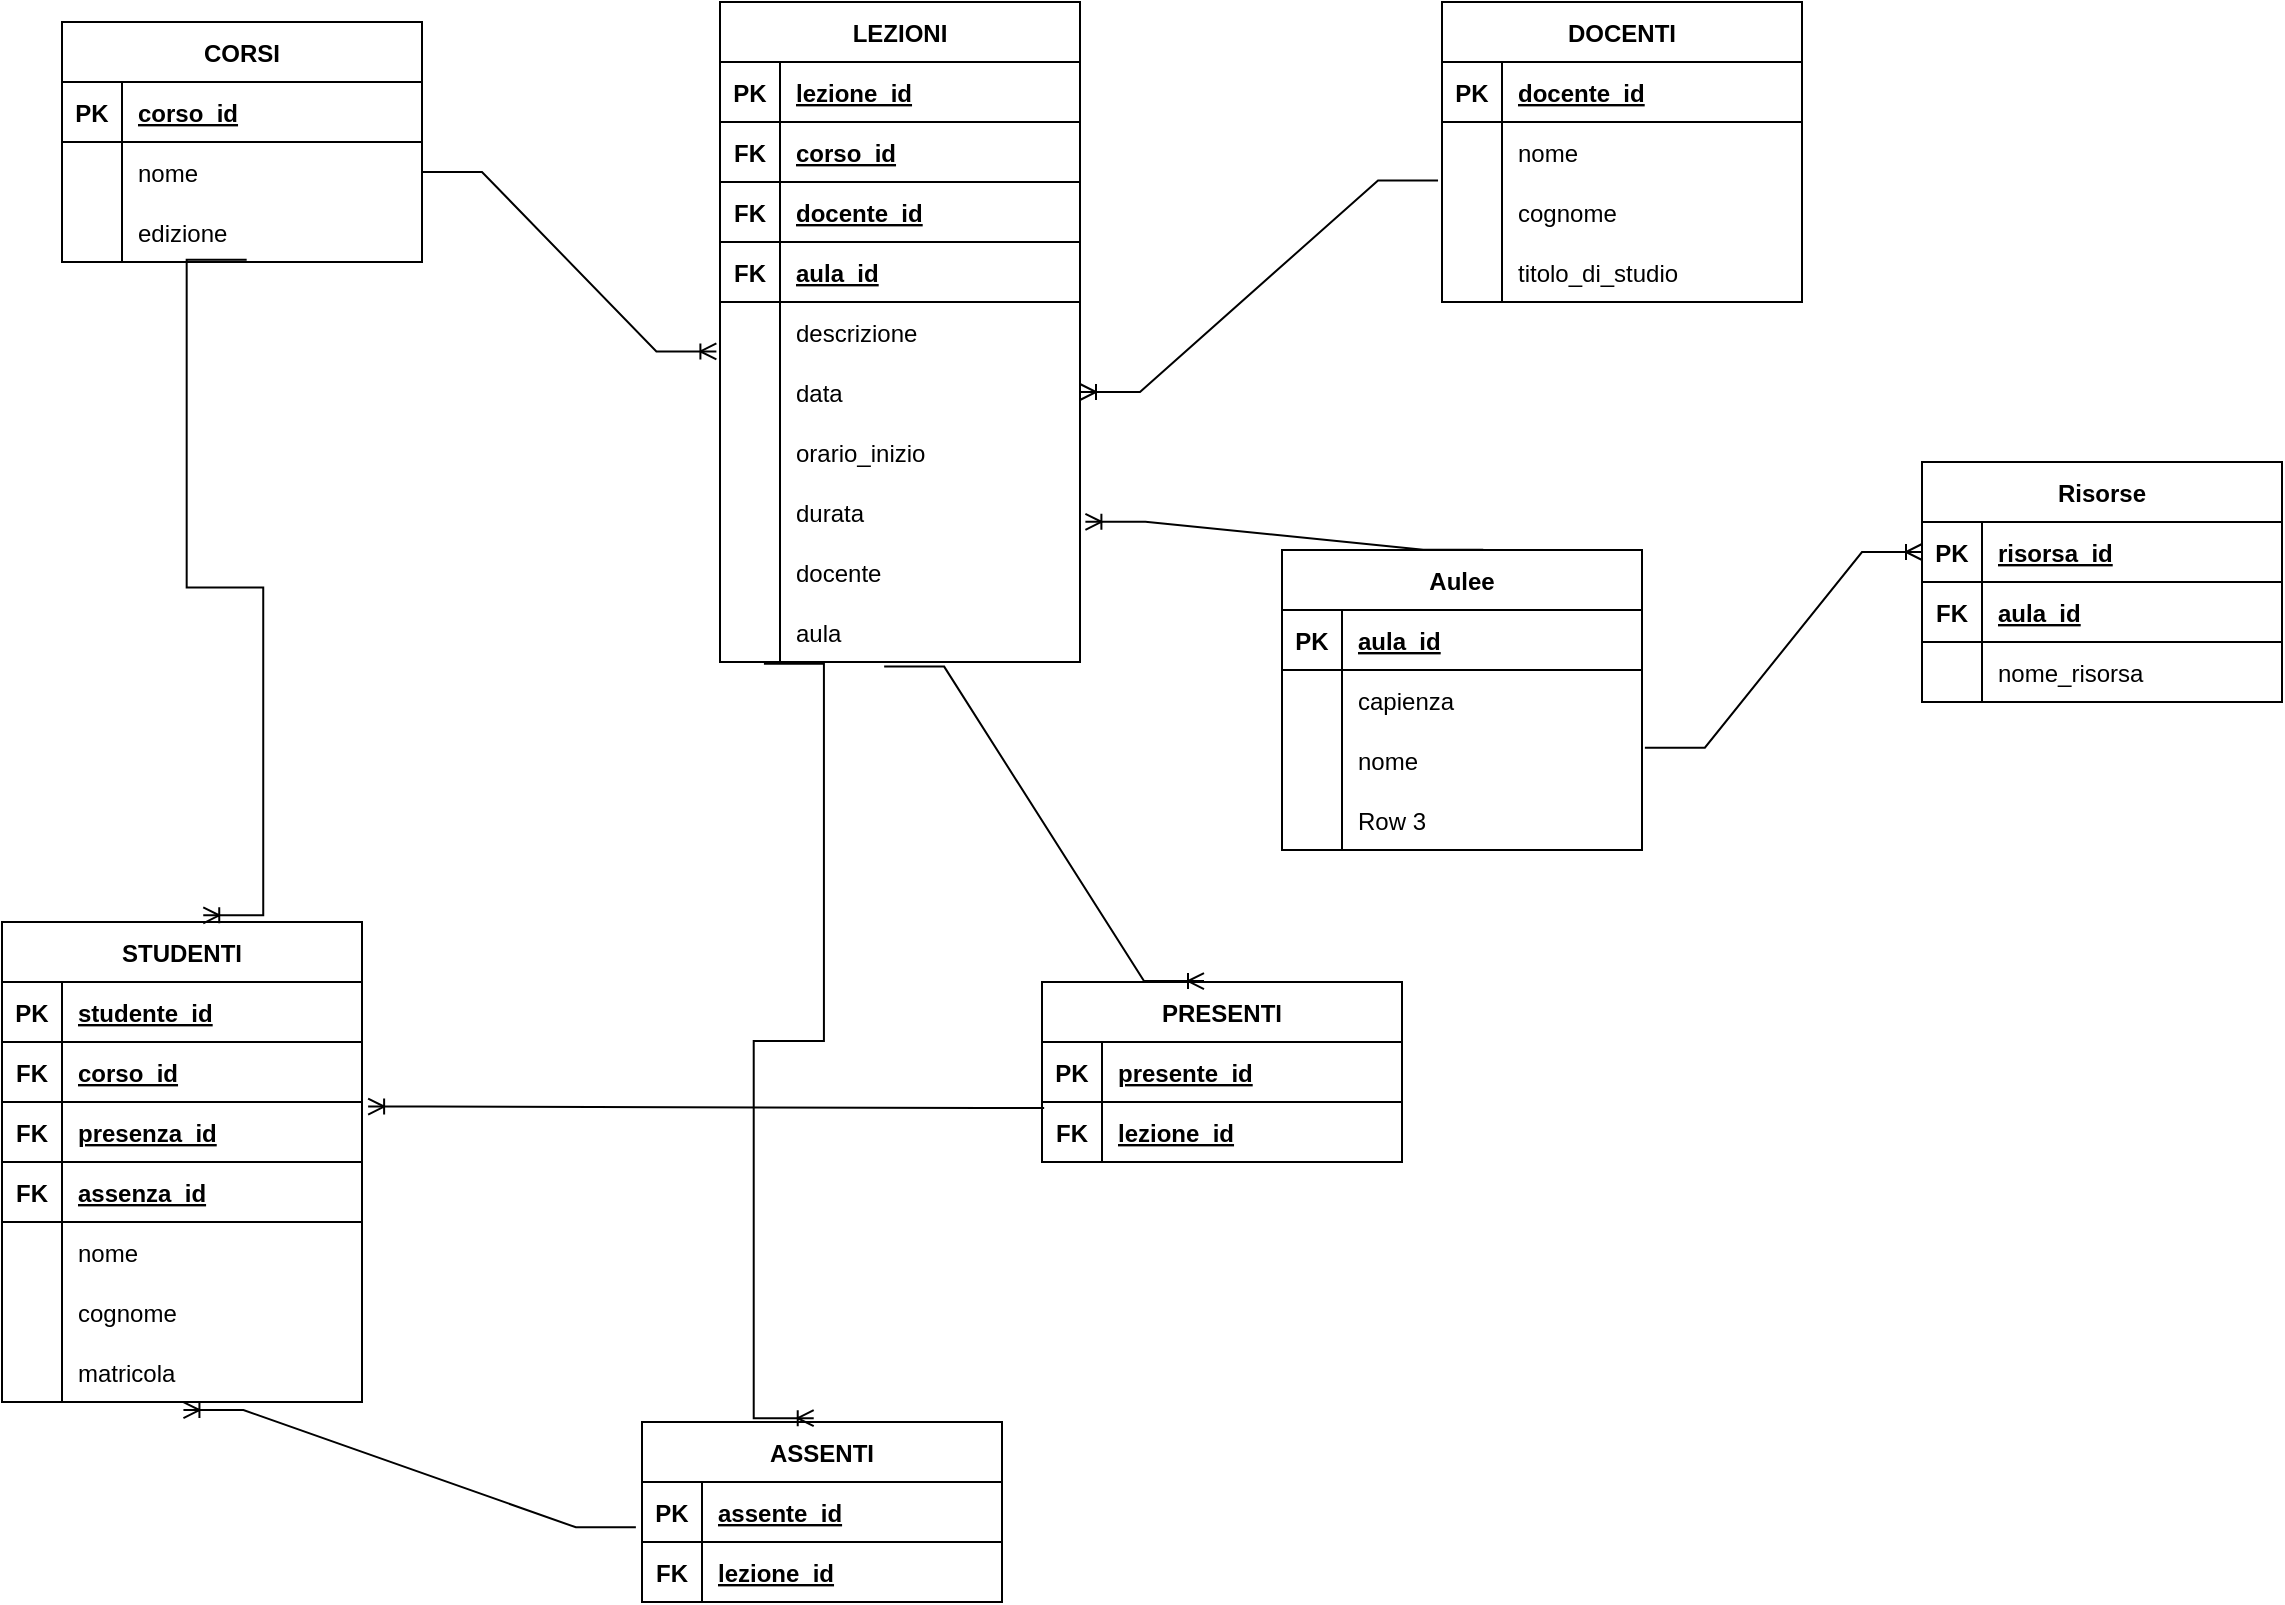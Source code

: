 <mxfile version="20.7.4" type="github">
  <diagram id="xWCImap14LmaZKpVN9xP" name="Pagina-1">
    <mxGraphModel dx="1430" dy="797" grid="1" gridSize="10" guides="1" tooltips="1" connect="1" arrows="1" fold="1" page="1" pageScale="1" pageWidth="827" pageHeight="1169" math="0" shadow="0">
      <root>
        <mxCell id="0" />
        <mxCell id="1" parent="0" />
        <mxCell id="nuRz1jKhI37v4hIPU_r4-1" value="CORSI" style="shape=table;startSize=30;container=1;collapsible=1;childLayout=tableLayout;fixedRows=1;rowLines=0;fontStyle=1;align=center;resizeLast=1;" vertex="1" parent="1">
          <mxGeometry x="30" y="320" width="180" height="120" as="geometry" />
        </mxCell>
        <mxCell id="nuRz1jKhI37v4hIPU_r4-2" value="" style="shape=tableRow;horizontal=0;startSize=0;swimlaneHead=0;swimlaneBody=0;fillColor=none;collapsible=0;dropTarget=0;points=[[0,0.5],[1,0.5]];portConstraint=eastwest;top=0;left=0;right=0;bottom=1;" vertex="1" parent="nuRz1jKhI37v4hIPU_r4-1">
          <mxGeometry y="30" width="180" height="30" as="geometry" />
        </mxCell>
        <mxCell id="nuRz1jKhI37v4hIPU_r4-3" value="PK" style="shape=partialRectangle;connectable=0;fillColor=none;top=0;left=0;bottom=0;right=0;fontStyle=1;overflow=hidden;" vertex="1" parent="nuRz1jKhI37v4hIPU_r4-2">
          <mxGeometry width="30" height="30" as="geometry">
            <mxRectangle width="30" height="30" as="alternateBounds" />
          </mxGeometry>
        </mxCell>
        <mxCell id="nuRz1jKhI37v4hIPU_r4-4" value="corso_id" style="shape=partialRectangle;connectable=0;fillColor=none;top=0;left=0;bottom=0;right=0;align=left;spacingLeft=6;fontStyle=5;overflow=hidden;" vertex="1" parent="nuRz1jKhI37v4hIPU_r4-2">
          <mxGeometry x="30" width="150" height="30" as="geometry">
            <mxRectangle width="150" height="30" as="alternateBounds" />
          </mxGeometry>
        </mxCell>
        <mxCell id="nuRz1jKhI37v4hIPU_r4-5" value="" style="shape=tableRow;horizontal=0;startSize=0;swimlaneHead=0;swimlaneBody=0;fillColor=none;collapsible=0;dropTarget=0;points=[[0,0.5],[1,0.5]];portConstraint=eastwest;top=0;left=0;right=0;bottom=0;" vertex="1" parent="nuRz1jKhI37v4hIPU_r4-1">
          <mxGeometry y="60" width="180" height="30" as="geometry" />
        </mxCell>
        <mxCell id="nuRz1jKhI37v4hIPU_r4-6" value="" style="shape=partialRectangle;connectable=0;fillColor=none;top=0;left=0;bottom=0;right=0;editable=1;overflow=hidden;" vertex="1" parent="nuRz1jKhI37v4hIPU_r4-5">
          <mxGeometry width="30" height="30" as="geometry">
            <mxRectangle width="30" height="30" as="alternateBounds" />
          </mxGeometry>
        </mxCell>
        <mxCell id="nuRz1jKhI37v4hIPU_r4-7" value="nome" style="shape=partialRectangle;connectable=0;fillColor=none;top=0;left=0;bottom=0;right=0;align=left;spacingLeft=6;overflow=hidden;" vertex="1" parent="nuRz1jKhI37v4hIPU_r4-5">
          <mxGeometry x="30" width="150" height="30" as="geometry">
            <mxRectangle width="150" height="30" as="alternateBounds" />
          </mxGeometry>
        </mxCell>
        <mxCell id="nuRz1jKhI37v4hIPU_r4-8" value="" style="shape=tableRow;horizontal=0;startSize=0;swimlaneHead=0;swimlaneBody=0;fillColor=none;collapsible=0;dropTarget=0;points=[[0,0.5],[1,0.5]];portConstraint=eastwest;top=0;left=0;right=0;bottom=0;" vertex="1" parent="nuRz1jKhI37v4hIPU_r4-1">
          <mxGeometry y="90" width="180" height="30" as="geometry" />
        </mxCell>
        <mxCell id="nuRz1jKhI37v4hIPU_r4-9" value="" style="shape=partialRectangle;connectable=0;fillColor=none;top=0;left=0;bottom=0;right=0;editable=1;overflow=hidden;" vertex="1" parent="nuRz1jKhI37v4hIPU_r4-8">
          <mxGeometry width="30" height="30" as="geometry">
            <mxRectangle width="30" height="30" as="alternateBounds" />
          </mxGeometry>
        </mxCell>
        <mxCell id="nuRz1jKhI37v4hIPU_r4-10" value="edizione" style="shape=partialRectangle;connectable=0;fillColor=none;top=0;left=0;bottom=0;right=0;align=left;spacingLeft=6;overflow=hidden;" vertex="1" parent="nuRz1jKhI37v4hIPU_r4-8">
          <mxGeometry x="30" width="150" height="30" as="geometry">
            <mxRectangle width="150" height="30" as="alternateBounds" />
          </mxGeometry>
        </mxCell>
        <mxCell id="nuRz1jKhI37v4hIPU_r4-14" value="LEZIONI" style="shape=table;startSize=30;container=1;collapsible=1;childLayout=tableLayout;fixedRows=1;rowLines=0;fontStyle=1;align=center;resizeLast=1;" vertex="1" parent="1">
          <mxGeometry x="359" y="310" width="180" height="330" as="geometry" />
        </mxCell>
        <mxCell id="nuRz1jKhI37v4hIPU_r4-15" value="" style="shape=tableRow;horizontal=0;startSize=0;swimlaneHead=0;swimlaneBody=0;fillColor=none;collapsible=0;dropTarget=0;points=[[0,0.5],[1,0.5]];portConstraint=eastwest;top=0;left=0;right=0;bottom=1;" vertex="1" parent="nuRz1jKhI37v4hIPU_r4-14">
          <mxGeometry y="30" width="180" height="30" as="geometry" />
        </mxCell>
        <mxCell id="nuRz1jKhI37v4hIPU_r4-16" value="PK" style="shape=partialRectangle;connectable=0;fillColor=none;top=0;left=0;bottom=0;right=0;fontStyle=1;overflow=hidden;" vertex="1" parent="nuRz1jKhI37v4hIPU_r4-15">
          <mxGeometry width="30" height="30" as="geometry">
            <mxRectangle width="30" height="30" as="alternateBounds" />
          </mxGeometry>
        </mxCell>
        <mxCell id="nuRz1jKhI37v4hIPU_r4-17" value="lezione_id" style="shape=partialRectangle;connectable=0;fillColor=none;top=0;left=0;bottom=0;right=0;align=left;spacingLeft=6;fontStyle=5;overflow=hidden;" vertex="1" parent="nuRz1jKhI37v4hIPU_r4-15">
          <mxGeometry x="30" width="150" height="30" as="geometry">
            <mxRectangle width="150" height="30" as="alternateBounds" />
          </mxGeometry>
        </mxCell>
        <mxCell id="nuRz1jKhI37v4hIPU_r4-50" value="" style="shape=tableRow;horizontal=0;startSize=0;swimlaneHead=0;swimlaneBody=0;fillColor=none;collapsible=0;dropTarget=0;points=[[0,0.5],[1,0.5]];portConstraint=eastwest;top=0;left=0;right=0;bottom=1;" vertex="1" parent="nuRz1jKhI37v4hIPU_r4-14">
          <mxGeometry y="60" width="180" height="30" as="geometry" />
        </mxCell>
        <mxCell id="nuRz1jKhI37v4hIPU_r4-51" value="FK" style="shape=partialRectangle;connectable=0;fillColor=none;top=0;left=0;bottom=0;right=0;fontStyle=1;overflow=hidden;" vertex="1" parent="nuRz1jKhI37v4hIPU_r4-50">
          <mxGeometry width="30" height="30" as="geometry">
            <mxRectangle width="30" height="30" as="alternateBounds" />
          </mxGeometry>
        </mxCell>
        <mxCell id="nuRz1jKhI37v4hIPU_r4-52" value="corso_id" style="shape=partialRectangle;connectable=0;fillColor=none;top=0;left=0;bottom=0;right=0;align=left;spacingLeft=6;fontStyle=5;overflow=hidden;" vertex="1" parent="nuRz1jKhI37v4hIPU_r4-50">
          <mxGeometry x="30" width="150" height="30" as="geometry">
            <mxRectangle width="150" height="30" as="alternateBounds" />
          </mxGeometry>
        </mxCell>
        <mxCell id="nuRz1jKhI37v4hIPU_r4-71" value="" style="shape=tableRow;horizontal=0;startSize=0;swimlaneHead=0;swimlaneBody=0;fillColor=none;collapsible=0;dropTarget=0;points=[[0,0.5],[1,0.5]];portConstraint=eastwest;top=0;left=0;right=0;bottom=1;" vertex="1" parent="nuRz1jKhI37v4hIPU_r4-14">
          <mxGeometry y="90" width="180" height="30" as="geometry" />
        </mxCell>
        <mxCell id="nuRz1jKhI37v4hIPU_r4-72" value="FK" style="shape=partialRectangle;connectable=0;fillColor=none;top=0;left=0;bottom=0;right=0;fontStyle=1;overflow=hidden;" vertex="1" parent="nuRz1jKhI37v4hIPU_r4-71">
          <mxGeometry width="30" height="30" as="geometry">
            <mxRectangle width="30" height="30" as="alternateBounds" />
          </mxGeometry>
        </mxCell>
        <mxCell id="nuRz1jKhI37v4hIPU_r4-73" value="docente_id" style="shape=partialRectangle;connectable=0;fillColor=none;top=0;left=0;bottom=0;right=0;align=left;spacingLeft=6;fontStyle=5;overflow=hidden;" vertex="1" parent="nuRz1jKhI37v4hIPU_r4-71">
          <mxGeometry x="30" width="150" height="30" as="geometry">
            <mxRectangle width="150" height="30" as="alternateBounds" />
          </mxGeometry>
        </mxCell>
        <mxCell id="nuRz1jKhI37v4hIPU_r4-104" value="" style="shape=tableRow;horizontal=0;startSize=0;swimlaneHead=0;swimlaneBody=0;fillColor=none;collapsible=0;dropTarget=0;points=[[0,0.5],[1,0.5]];portConstraint=eastwest;top=0;left=0;right=0;bottom=1;" vertex="1" parent="nuRz1jKhI37v4hIPU_r4-14">
          <mxGeometry y="120" width="180" height="30" as="geometry" />
        </mxCell>
        <mxCell id="nuRz1jKhI37v4hIPU_r4-105" value="FK" style="shape=partialRectangle;connectable=0;fillColor=none;top=0;left=0;bottom=0;right=0;fontStyle=1;overflow=hidden;" vertex="1" parent="nuRz1jKhI37v4hIPU_r4-104">
          <mxGeometry width="30" height="30" as="geometry">
            <mxRectangle width="30" height="30" as="alternateBounds" />
          </mxGeometry>
        </mxCell>
        <mxCell id="nuRz1jKhI37v4hIPU_r4-106" value="aula_id" style="shape=partialRectangle;connectable=0;fillColor=none;top=0;left=0;bottom=0;right=0;align=left;spacingLeft=6;fontStyle=5;overflow=hidden;" vertex="1" parent="nuRz1jKhI37v4hIPU_r4-104">
          <mxGeometry x="30" width="150" height="30" as="geometry">
            <mxRectangle width="150" height="30" as="alternateBounds" />
          </mxGeometry>
        </mxCell>
        <mxCell id="nuRz1jKhI37v4hIPU_r4-18" value="" style="shape=tableRow;horizontal=0;startSize=0;swimlaneHead=0;swimlaneBody=0;fillColor=none;collapsible=0;dropTarget=0;points=[[0,0.5],[1,0.5]];portConstraint=eastwest;top=0;left=0;right=0;bottom=0;" vertex="1" parent="nuRz1jKhI37v4hIPU_r4-14">
          <mxGeometry y="150" width="180" height="30" as="geometry" />
        </mxCell>
        <mxCell id="nuRz1jKhI37v4hIPU_r4-19" value="" style="shape=partialRectangle;connectable=0;fillColor=none;top=0;left=0;bottom=0;right=0;editable=1;overflow=hidden;" vertex="1" parent="nuRz1jKhI37v4hIPU_r4-18">
          <mxGeometry width="30" height="30" as="geometry">
            <mxRectangle width="30" height="30" as="alternateBounds" />
          </mxGeometry>
        </mxCell>
        <mxCell id="nuRz1jKhI37v4hIPU_r4-20" value="descrizione" style="shape=partialRectangle;connectable=0;fillColor=none;top=0;left=0;bottom=0;right=0;align=left;spacingLeft=6;overflow=hidden;" vertex="1" parent="nuRz1jKhI37v4hIPU_r4-18">
          <mxGeometry x="30" width="150" height="30" as="geometry">
            <mxRectangle width="150" height="30" as="alternateBounds" />
          </mxGeometry>
        </mxCell>
        <mxCell id="nuRz1jKhI37v4hIPU_r4-21" value="" style="shape=tableRow;horizontal=0;startSize=0;swimlaneHead=0;swimlaneBody=0;fillColor=none;collapsible=0;dropTarget=0;points=[[0,0.5],[1,0.5]];portConstraint=eastwest;top=0;left=0;right=0;bottom=0;" vertex="1" parent="nuRz1jKhI37v4hIPU_r4-14">
          <mxGeometry y="180" width="180" height="30" as="geometry" />
        </mxCell>
        <mxCell id="nuRz1jKhI37v4hIPU_r4-22" value="" style="shape=partialRectangle;connectable=0;fillColor=none;top=0;left=0;bottom=0;right=0;editable=1;overflow=hidden;" vertex="1" parent="nuRz1jKhI37v4hIPU_r4-21">
          <mxGeometry width="30" height="30" as="geometry">
            <mxRectangle width="30" height="30" as="alternateBounds" />
          </mxGeometry>
        </mxCell>
        <mxCell id="nuRz1jKhI37v4hIPU_r4-23" value="data" style="shape=partialRectangle;connectable=0;fillColor=none;top=0;left=0;bottom=0;right=0;align=left;spacingLeft=6;overflow=hidden;" vertex="1" parent="nuRz1jKhI37v4hIPU_r4-21">
          <mxGeometry x="30" width="150" height="30" as="geometry">
            <mxRectangle width="150" height="30" as="alternateBounds" />
          </mxGeometry>
        </mxCell>
        <mxCell id="nuRz1jKhI37v4hIPU_r4-24" value="" style="shape=tableRow;horizontal=0;startSize=0;swimlaneHead=0;swimlaneBody=0;fillColor=none;collapsible=0;dropTarget=0;points=[[0,0.5],[1,0.5]];portConstraint=eastwest;top=0;left=0;right=0;bottom=0;" vertex="1" parent="nuRz1jKhI37v4hIPU_r4-14">
          <mxGeometry y="210" width="180" height="30" as="geometry" />
        </mxCell>
        <mxCell id="nuRz1jKhI37v4hIPU_r4-25" value="" style="shape=partialRectangle;connectable=0;fillColor=none;top=0;left=0;bottom=0;right=0;editable=1;overflow=hidden;" vertex="1" parent="nuRz1jKhI37v4hIPU_r4-24">
          <mxGeometry width="30" height="30" as="geometry">
            <mxRectangle width="30" height="30" as="alternateBounds" />
          </mxGeometry>
        </mxCell>
        <mxCell id="nuRz1jKhI37v4hIPU_r4-26" value="orario_inizio" style="shape=partialRectangle;connectable=0;fillColor=none;top=0;left=0;bottom=0;right=0;align=left;spacingLeft=6;overflow=hidden;" vertex="1" parent="nuRz1jKhI37v4hIPU_r4-24">
          <mxGeometry x="30" width="150" height="30" as="geometry">
            <mxRectangle width="150" height="30" as="alternateBounds" />
          </mxGeometry>
        </mxCell>
        <mxCell id="nuRz1jKhI37v4hIPU_r4-27" value="" style="shape=tableRow;horizontal=0;startSize=0;swimlaneHead=0;swimlaneBody=0;fillColor=none;collapsible=0;dropTarget=0;points=[[0,0.5],[1,0.5]];portConstraint=eastwest;top=0;left=0;right=0;bottom=0;" vertex="1" parent="nuRz1jKhI37v4hIPU_r4-14">
          <mxGeometry y="240" width="180" height="30" as="geometry" />
        </mxCell>
        <mxCell id="nuRz1jKhI37v4hIPU_r4-28" value="" style="shape=partialRectangle;connectable=0;fillColor=none;top=0;left=0;bottom=0;right=0;editable=1;overflow=hidden;" vertex="1" parent="nuRz1jKhI37v4hIPU_r4-27">
          <mxGeometry width="30" height="30" as="geometry">
            <mxRectangle width="30" height="30" as="alternateBounds" />
          </mxGeometry>
        </mxCell>
        <mxCell id="nuRz1jKhI37v4hIPU_r4-29" value="durata" style="shape=partialRectangle;connectable=0;fillColor=none;top=0;left=0;bottom=0;right=0;align=left;spacingLeft=6;overflow=hidden;" vertex="1" parent="nuRz1jKhI37v4hIPU_r4-27">
          <mxGeometry x="30" width="150" height="30" as="geometry">
            <mxRectangle width="150" height="30" as="alternateBounds" />
          </mxGeometry>
        </mxCell>
        <mxCell id="nuRz1jKhI37v4hIPU_r4-30" value="" style="shape=tableRow;horizontal=0;startSize=0;swimlaneHead=0;swimlaneBody=0;fillColor=none;collapsible=0;dropTarget=0;points=[[0,0.5],[1,0.5]];portConstraint=eastwest;top=0;left=0;right=0;bottom=0;" vertex="1" parent="nuRz1jKhI37v4hIPU_r4-14">
          <mxGeometry y="270" width="180" height="30" as="geometry" />
        </mxCell>
        <mxCell id="nuRz1jKhI37v4hIPU_r4-31" value="" style="shape=partialRectangle;connectable=0;fillColor=none;top=0;left=0;bottom=0;right=0;editable=1;overflow=hidden;" vertex="1" parent="nuRz1jKhI37v4hIPU_r4-30">
          <mxGeometry width="30" height="30" as="geometry">
            <mxRectangle width="30" height="30" as="alternateBounds" />
          </mxGeometry>
        </mxCell>
        <mxCell id="nuRz1jKhI37v4hIPU_r4-32" value="docente " style="shape=partialRectangle;connectable=0;fillColor=none;top=0;left=0;bottom=0;right=0;align=left;spacingLeft=6;overflow=hidden;" vertex="1" parent="nuRz1jKhI37v4hIPU_r4-30">
          <mxGeometry x="30" width="150" height="30" as="geometry">
            <mxRectangle width="150" height="30" as="alternateBounds" />
          </mxGeometry>
        </mxCell>
        <mxCell id="nuRz1jKhI37v4hIPU_r4-33" value="" style="shape=tableRow;horizontal=0;startSize=0;swimlaneHead=0;swimlaneBody=0;fillColor=none;collapsible=0;dropTarget=0;points=[[0,0.5],[1,0.5]];portConstraint=eastwest;top=0;left=0;right=0;bottom=0;" vertex="1" parent="nuRz1jKhI37v4hIPU_r4-14">
          <mxGeometry y="300" width="180" height="30" as="geometry" />
        </mxCell>
        <mxCell id="nuRz1jKhI37v4hIPU_r4-34" value="" style="shape=partialRectangle;connectable=0;fillColor=none;top=0;left=0;bottom=0;right=0;editable=1;overflow=hidden;" vertex="1" parent="nuRz1jKhI37v4hIPU_r4-33">
          <mxGeometry width="30" height="30" as="geometry">
            <mxRectangle width="30" height="30" as="alternateBounds" />
          </mxGeometry>
        </mxCell>
        <mxCell id="nuRz1jKhI37v4hIPU_r4-35" value="aula" style="shape=partialRectangle;connectable=0;fillColor=none;top=0;left=0;bottom=0;right=0;align=left;spacingLeft=6;overflow=hidden;" vertex="1" parent="nuRz1jKhI37v4hIPU_r4-33">
          <mxGeometry x="30" width="150" height="30" as="geometry">
            <mxRectangle width="150" height="30" as="alternateBounds" />
          </mxGeometry>
        </mxCell>
        <mxCell id="nuRz1jKhI37v4hIPU_r4-36" value="" style="edgeStyle=entityRelationEdgeStyle;fontSize=12;html=1;endArrow=ERoneToMany;rounded=0;exitX=1;exitY=0.5;exitDx=0;exitDy=0;entryX=-0.01;entryY=0.824;entryDx=0;entryDy=0;entryPerimeter=0;" edge="1" parent="1" source="nuRz1jKhI37v4hIPU_r4-5" target="nuRz1jKhI37v4hIPU_r4-18">
          <mxGeometry width="100" height="100" relative="1" as="geometry">
            <mxPoint x="230" y="550" as="sourcePoint" />
            <mxPoint x="330" y="450" as="targetPoint" />
          </mxGeometry>
        </mxCell>
        <mxCell id="nuRz1jKhI37v4hIPU_r4-37" value="DOCENTI" style="shape=table;startSize=30;container=1;collapsible=1;childLayout=tableLayout;fixedRows=1;rowLines=0;fontStyle=1;align=center;resizeLast=1;" vertex="1" parent="1">
          <mxGeometry x="720" y="310" width="180" height="150" as="geometry" />
        </mxCell>
        <mxCell id="nuRz1jKhI37v4hIPU_r4-38" value="" style="shape=tableRow;horizontal=0;startSize=0;swimlaneHead=0;swimlaneBody=0;fillColor=none;collapsible=0;dropTarget=0;points=[[0,0.5],[1,0.5]];portConstraint=eastwest;top=0;left=0;right=0;bottom=1;" vertex="1" parent="nuRz1jKhI37v4hIPU_r4-37">
          <mxGeometry y="30" width="180" height="30" as="geometry" />
        </mxCell>
        <mxCell id="nuRz1jKhI37v4hIPU_r4-39" value="PK" style="shape=partialRectangle;connectable=0;fillColor=none;top=0;left=0;bottom=0;right=0;fontStyle=1;overflow=hidden;" vertex="1" parent="nuRz1jKhI37v4hIPU_r4-38">
          <mxGeometry width="30" height="30" as="geometry">
            <mxRectangle width="30" height="30" as="alternateBounds" />
          </mxGeometry>
        </mxCell>
        <mxCell id="nuRz1jKhI37v4hIPU_r4-40" value="docente_id" style="shape=partialRectangle;connectable=0;fillColor=none;top=0;left=0;bottom=0;right=0;align=left;spacingLeft=6;fontStyle=5;overflow=hidden;" vertex="1" parent="nuRz1jKhI37v4hIPU_r4-38">
          <mxGeometry x="30" width="150" height="30" as="geometry">
            <mxRectangle width="150" height="30" as="alternateBounds" />
          </mxGeometry>
        </mxCell>
        <mxCell id="nuRz1jKhI37v4hIPU_r4-41" value="" style="shape=tableRow;horizontal=0;startSize=0;swimlaneHead=0;swimlaneBody=0;fillColor=none;collapsible=0;dropTarget=0;points=[[0,0.5],[1,0.5]];portConstraint=eastwest;top=0;left=0;right=0;bottom=0;" vertex="1" parent="nuRz1jKhI37v4hIPU_r4-37">
          <mxGeometry y="60" width="180" height="30" as="geometry" />
        </mxCell>
        <mxCell id="nuRz1jKhI37v4hIPU_r4-42" value="" style="shape=partialRectangle;connectable=0;fillColor=none;top=0;left=0;bottom=0;right=0;editable=1;overflow=hidden;" vertex="1" parent="nuRz1jKhI37v4hIPU_r4-41">
          <mxGeometry width="30" height="30" as="geometry">
            <mxRectangle width="30" height="30" as="alternateBounds" />
          </mxGeometry>
        </mxCell>
        <mxCell id="nuRz1jKhI37v4hIPU_r4-43" value="nome" style="shape=partialRectangle;connectable=0;fillColor=none;top=0;left=0;bottom=0;right=0;align=left;spacingLeft=6;overflow=hidden;" vertex="1" parent="nuRz1jKhI37v4hIPU_r4-41">
          <mxGeometry x="30" width="150" height="30" as="geometry">
            <mxRectangle width="150" height="30" as="alternateBounds" />
          </mxGeometry>
        </mxCell>
        <mxCell id="nuRz1jKhI37v4hIPU_r4-44" value="" style="shape=tableRow;horizontal=0;startSize=0;swimlaneHead=0;swimlaneBody=0;fillColor=none;collapsible=0;dropTarget=0;points=[[0,0.5],[1,0.5]];portConstraint=eastwest;top=0;left=0;right=0;bottom=0;" vertex="1" parent="nuRz1jKhI37v4hIPU_r4-37">
          <mxGeometry y="90" width="180" height="30" as="geometry" />
        </mxCell>
        <mxCell id="nuRz1jKhI37v4hIPU_r4-45" value="" style="shape=partialRectangle;connectable=0;fillColor=none;top=0;left=0;bottom=0;right=0;editable=1;overflow=hidden;" vertex="1" parent="nuRz1jKhI37v4hIPU_r4-44">
          <mxGeometry width="30" height="30" as="geometry">
            <mxRectangle width="30" height="30" as="alternateBounds" />
          </mxGeometry>
        </mxCell>
        <mxCell id="nuRz1jKhI37v4hIPU_r4-46" value="cognome" style="shape=partialRectangle;connectable=0;fillColor=none;top=0;left=0;bottom=0;right=0;align=left;spacingLeft=6;overflow=hidden;" vertex="1" parent="nuRz1jKhI37v4hIPU_r4-44">
          <mxGeometry x="30" width="150" height="30" as="geometry">
            <mxRectangle width="150" height="30" as="alternateBounds" />
          </mxGeometry>
        </mxCell>
        <mxCell id="nuRz1jKhI37v4hIPU_r4-47" value="" style="shape=tableRow;horizontal=0;startSize=0;swimlaneHead=0;swimlaneBody=0;fillColor=none;collapsible=0;dropTarget=0;points=[[0,0.5],[1,0.5]];portConstraint=eastwest;top=0;left=0;right=0;bottom=0;" vertex="1" parent="nuRz1jKhI37v4hIPU_r4-37">
          <mxGeometry y="120" width="180" height="30" as="geometry" />
        </mxCell>
        <mxCell id="nuRz1jKhI37v4hIPU_r4-48" value="" style="shape=partialRectangle;connectable=0;fillColor=none;top=0;left=0;bottom=0;right=0;editable=1;overflow=hidden;" vertex="1" parent="nuRz1jKhI37v4hIPU_r4-47">
          <mxGeometry width="30" height="30" as="geometry">
            <mxRectangle width="30" height="30" as="alternateBounds" />
          </mxGeometry>
        </mxCell>
        <mxCell id="nuRz1jKhI37v4hIPU_r4-49" value="titolo_di_studio" style="shape=partialRectangle;connectable=0;fillColor=none;top=0;left=0;bottom=0;right=0;align=left;spacingLeft=6;overflow=hidden;" vertex="1" parent="nuRz1jKhI37v4hIPU_r4-47">
          <mxGeometry x="30" width="150" height="30" as="geometry">
            <mxRectangle width="150" height="30" as="alternateBounds" />
          </mxGeometry>
        </mxCell>
        <mxCell id="nuRz1jKhI37v4hIPU_r4-57" value="" style="edgeStyle=entityRelationEdgeStyle;fontSize=12;html=1;endArrow=ERoneToMany;rounded=0;exitX=-0.011;exitY=0.974;exitDx=0;exitDy=0;exitPerimeter=0;" edge="1" parent="1" source="nuRz1jKhI37v4hIPU_r4-41" target="nuRz1jKhI37v4hIPU_r4-21">
          <mxGeometry width="100" height="100" relative="1" as="geometry">
            <mxPoint x="690" y="580" as="sourcePoint" />
            <mxPoint x="670" y="390" as="targetPoint" />
          </mxGeometry>
        </mxCell>
        <mxCell id="nuRz1jKhI37v4hIPU_r4-58" value="Aulee" style="shape=table;startSize=30;container=1;collapsible=1;childLayout=tableLayout;fixedRows=1;rowLines=0;fontStyle=1;align=center;resizeLast=1;" vertex="1" parent="1">
          <mxGeometry x="640" y="584" width="180" height="150" as="geometry" />
        </mxCell>
        <mxCell id="nuRz1jKhI37v4hIPU_r4-59" value="" style="shape=tableRow;horizontal=0;startSize=0;swimlaneHead=0;swimlaneBody=0;fillColor=none;collapsible=0;dropTarget=0;points=[[0,0.5],[1,0.5]];portConstraint=eastwest;top=0;left=0;right=0;bottom=1;" vertex="1" parent="nuRz1jKhI37v4hIPU_r4-58">
          <mxGeometry y="30" width="180" height="30" as="geometry" />
        </mxCell>
        <mxCell id="nuRz1jKhI37v4hIPU_r4-60" value="PK" style="shape=partialRectangle;connectable=0;fillColor=none;top=0;left=0;bottom=0;right=0;fontStyle=1;overflow=hidden;" vertex="1" parent="nuRz1jKhI37v4hIPU_r4-59">
          <mxGeometry width="30" height="30" as="geometry">
            <mxRectangle width="30" height="30" as="alternateBounds" />
          </mxGeometry>
        </mxCell>
        <mxCell id="nuRz1jKhI37v4hIPU_r4-61" value="aula_id" style="shape=partialRectangle;connectable=0;fillColor=none;top=0;left=0;bottom=0;right=0;align=left;spacingLeft=6;fontStyle=5;overflow=hidden;" vertex="1" parent="nuRz1jKhI37v4hIPU_r4-59">
          <mxGeometry x="30" width="150" height="30" as="geometry">
            <mxRectangle width="150" height="30" as="alternateBounds" />
          </mxGeometry>
        </mxCell>
        <mxCell id="nuRz1jKhI37v4hIPU_r4-62" value="" style="shape=tableRow;horizontal=0;startSize=0;swimlaneHead=0;swimlaneBody=0;fillColor=none;collapsible=0;dropTarget=0;points=[[0,0.5],[1,0.5]];portConstraint=eastwest;top=0;left=0;right=0;bottom=0;" vertex="1" parent="nuRz1jKhI37v4hIPU_r4-58">
          <mxGeometry y="60" width="180" height="30" as="geometry" />
        </mxCell>
        <mxCell id="nuRz1jKhI37v4hIPU_r4-63" value="" style="shape=partialRectangle;connectable=0;fillColor=none;top=0;left=0;bottom=0;right=0;editable=1;overflow=hidden;" vertex="1" parent="nuRz1jKhI37v4hIPU_r4-62">
          <mxGeometry width="30" height="30" as="geometry">
            <mxRectangle width="30" height="30" as="alternateBounds" />
          </mxGeometry>
        </mxCell>
        <mxCell id="nuRz1jKhI37v4hIPU_r4-64" value="capienza" style="shape=partialRectangle;connectable=0;fillColor=none;top=0;left=0;bottom=0;right=0;align=left;spacingLeft=6;overflow=hidden;" vertex="1" parent="nuRz1jKhI37v4hIPU_r4-62">
          <mxGeometry x="30" width="150" height="30" as="geometry">
            <mxRectangle width="150" height="30" as="alternateBounds" />
          </mxGeometry>
        </mxCell>
        <mxCell id="nuRz1jKhI37v4hIPU_r4-65" value="" style="shape=tableRow;horizontal=0;startSize=0;swimlaneHead=0;swimlaneBody=0;fillColor=none;collapsible=0;dropTarget=0;points=[[0,0.5],[1,0.5]];portConstraint=eastwest;top=0;left=0;right=0;bottom=0;" vertex="1" parent="nuRz1jKhI37v4hIPU_r4-58">
          <mxGeometry y="90" width="180" height="30" as="geometry" />
        </mxCell>
        <mxCell id="nuRz1jKhI37v4hIPU_r4-66" value="" style="shape=partialRectangle;connectable=0;fillColor=none;top=0;left=0;bottom=0;right=0;editable=1;overflow=hidden;" vertex="1" parent="nuRz1jKhI37v4hIPU_r4-65">
          <mxGeometry width="30" height="30" as="geometry">
            <mxRectangle width="30" height="30" as="alternateBounds" />
          </mxGeometry>
        </mxCell>
        <mxCell id="nuRz1jKhI37v4hIPU_r4-67" value="nome" style="shape=partialRectangle;connectable=0;fillColor=none;top=0;left=0;bottom=0;right=0;align=left;spacingLeft=6;overflow=hidden;" vertex="1" parent="nuRz1jKhI37v4hIPU_r4-65">
          <mxGeometry x="30" width="150" height="30" as="geometry">
            <mxRectangle width="150" height="30" as="alternateBounds" />
          </mxGeometry>
        </mxCell>
        <mxCell id="nuRz1jKhI37v4hIPU_r4-68" value="" style="shape=tableRow;horizontal=0;startSize=0;swimlaneHead=0;swimlaneBody=0;fillColor=none;collapsible=0;dropTarget=0;points=[[0,0.5],[1,0.5]];portConstraint=eastwest;top=0;left=0;right=0;bottom=0;" vertex="1" parent="nuRz1jKhI37v4hIPU_r4-58">
          <mxGeometry y="120" width="180" height="30" as="geometry" />
        </mxCell>
        <mxCell id="nuRz1jKhI37v4hIPU_r4-69" value="" style="shape=partialRectangle;connectable=0;fillColor=none;top=0;left=0;bottom=0;right=0;editable=1;overflow=hidden;" vertex="1" parent="nuRz1jKhI37v4hIPU_r4-68">
          <mxGeometry width="30" height="30" as="geometry">
            <mxRectangle width="30" height="30" as="alternateBounds" />
          </mxGeometry>
        </mxCell>
        <mxCell id="nuRz1jKhI37v4hIPU_r4-70" value="Row 3" style="shape=partialRectangle;connectable=0;fillColor=none;top=0;left=0;bottom=0;right=0;align=left;spacingLeft=6;overflow=hidden;" vertex="1" parent="nuRz1jKhI37v4hIPU_r4-68">
          <mxGeometry x="30" width="150" height="30" as="geometry">
            <mxRectangle width="150" height="30" as="alternateBounds" />
          </mxGeometry>
        </mxCell>
        <mxCell id="nuRz1jKhI37v4hIPU_r4-74" value="Risorse" style="shape=table;startSize=30;container=1;collapsible=1;childLayout=tableLayout;fixedRows=1;rowLines=0;fontStyle=1;align=center;resizeLast=1;" vertex="1" parent="1">
          <mxGeometry x="960" y="540" width="180" height="120" as="geometry" />
        </mxCell>
        <mxCell id="nuRz1jKhI37v4hIPU_r4-75" value="" style="shape=tableRow;horizontal=0;startSize=0;swimlaneHead=0;swimlaneBody=0;fillColor=none;collapsible=0;dropTarget=0;points=[[0,0.5],[1,0.5]];portConstraint=eastwest;top=0;left=0;right=0;bottom=1;" vertex="1" parent="nuRz1jKhI37v4hIPU_r4-74">
          <mxGeometry y="30" width="180" height="30" as="geometry" />
        </mxCell>
        <mxCell id="nuRz1jKhI37v4hIPU_r4-76" value="PK" style="shape=partialRectangle;connectable=0;fillColor=none;top=0;left=0;bottom=0;right=0;fontStyle=1;overflow=hidden;" vertex="1" parent="nuRz1jKhI37v4hIPU_r4-75">
          <mxGeometry width="30" height="30" as="geometry">
            <mxRectangle width="30" height="30" as="alternateBounds" />
          </mxGeometry>
        </mxCell>
        <mxCell id="nuRz1jKhI37v4hIPU_r4-77" value="risorsa_id" style="shape=partialRectangle;connectable=0;fillColor=none;top=0;left=0;bottom=0;right=0;align=left;spacingLeft=6;fontStyle=5;overflow=hidden;" vertex="1" parent="nuRz1jKhI37v4hIPU_r4-75">
          <mxGeometry x="30" width="150" height="30" as="geometry">
            <mxRectangle width="150" height="30" as="alternateBounds" />
          </mxGeometry>
        </mxCell>
        <mxCell id="nuRz1jKhI37v4hIPU_r4-107" value="" style="shape=tableRow;horizontal=0;startSize=0;swimlaneHead=0;swimlaneBody=0;fillColor=none;collapsible=0;dropTarget=0;points=[[0,0.5],[1,0.5]];portConstraint=eastwest;top=0;left=0;right=0;bottom=1;" vertex="1" parent="nuRz1jKhI37v4hIPU_r4-74">
          <mxGeometry y="60" width="180" height="30" as="geometry" />
        </mxCell>
        <mxCell id="nuRz1jKhI37v4hIPU_r4-108" value="FK" style="shape=partialRectangle;connectable=0;fillColor=none;top=0;left=0;bottom=0;right=0;fontStyle=1;overflow=hidden;" vertex="1" parent="nuRz1jKhI37v4hIPU_r4-107">
          <mxGeometry width="30" height="30" as="geometry">
            <mxRectangle width="30" height="30" as="alternateBounds" />
          </mxGeometry>
        </mxCell>
        <mxCell id="nuRz1jKhI37v4hIPU_r4-109" value="aula_id" style="shape=partialRectangle;connectable=0;fillColor=none;top=0;left=0;bottom=0;right=0;align=left;spacingLeft=6;fontStyle=5;overflow=hidden;" vertex="1" parent="nuRz1jKhI37v4hIPU_r4-107">
          <mxGeometry x="30" width="150" height="30" as="geometry">
            <mxRectangle width="150" height="30" as="alternateBounds" />
          </mxGeometry>
        </mxCell>
        <mxCell id="nuRz1jKhI37v4hIPU_r4-78" value="" style="shape=tableRow;horizontal=0;startSize=0;swimlaneHead=0;swimlaneBody=0;fillColor=none;collapsible=0;dropTarget=0;points=[[0,0.5],[1,0.5]];portConstraint=eastwest;top=0;left=0;right=0;bottom=0;" vertex="1" parent="nuRz1jKhI37v4hIPU_r4-74">
          <mxGeometry y="90" width="180" height="30" as="geometry" />
        </mxCell>
        <mxCell id="nuRz1jKhI37v4hIPU_r4-79" value="" style="shape=partialRectangle;connectable=0;fillColor=none;top=0;left=0;bottom=0;right=0;editable=1;overflow=hidden;" vertex="1" parent="nuRz1jKhI37v4hIPU_r4-78">
          <mxGeometry width="30" height="30" as="geometry">
            <mxRectangle width="30" height="30" as="alternateBounds" />
          </mxGeometry>
        </mxCell>
        <mxCell id="nuRz1jKhI37v4hIPU_r4-80" value="nome_risorsa" style="shape=partialRectangle;connectable=0;fillColor=none;top=0;left=0;bottom=0;right=0;align=left;spacingLeft=6;overflow=hidden;" vertex="1" parent="nuRz1jKhI37v4hIPU_r4-78">
          <mxGeometry x="30" width="150" height="30" as="geometry">
            <mxRectangle width="150" height="30" as="alternateBounds" />
          </mxGeometry>
        </mxCell>
        <mxCell id="nuRz1jKhI37v4hIPU_r4-88" value="" style="edgeStyle=entityRelationEdgeStyle;fontSize=12;html=1;endArrow=ERoneToMany;rounded=0;exitX=0.559;exitY=-0.001;exitDx=0;exitDy=0;exitPerimeter=0;entryX=1.015;entryY=0.663;entryDx=0;entryDy=0;entryPerimeter=0;" edge="1" parent="1" source="nuRz1jKhI37v4hIPU_r4-58" target="nuRz1jKhI37v4hIPU_r4-27">
          <mxGeometry width="100" height="100" relative="1" as="geometry">
            <mxPoint x="464" y="754.0" as="sourcePoint" />
            <mxPoint x="449.72" y="672.67" as="targetPoint" />
          </mxGeometry>
        </mxCell>
        <mxCell id="nuRz1jKhI37v4hIPU_r4-90" value="" style="edgeStyle=entityRelationEdgeStyle;fontSize=12;html=1;endArrow=ERoneToMany;rounded=0;entryX=0;entryY=0.5;entryDx=0;entryDy=0;exitX=1.008;exitY=0.295;exitDx=0;exitDy=0;exitPerimeter=0;" edge="1" parent="1" source="nuRz1jKhI37v4hIPU_r4-65" target="nuRz1jKhI37v4hIPU_r4-75">
          <mxGeometry width="100" height="100" relative="1" as="geometry">
            <mxPoint x="800" y="530" as="sourcePoint" />
            <mxPoint x="940" y="530" as="targetPoint" />
          </mxGeometry>
        </mxCell>
        <mxCell id="nuRz1jKhI37v4hIPU_r4-91" value="STUDENTI" style="shape=table;startSize=30;container=1;collapsible=1;childLayout=tableLayout;fixedRows=1;rowLines=0;fontStyle=1;align=center;resizeLast=1;" vertex="1" parent="1">
          <mxGeometry y="770" width="180" height="240" as="geometry" />
        </mxCell>
        <mxCell id="nuRz1jKhI37v4hIPU_r4-92" value="" style="shape=tableRow;horizontal=0;startSize=0;swimlaneHead=0;swimlaneBody=0;fillColor=none;collapsible=0;dropTarget=0;points=[[0,0.5],[1,0.5]];portConstraint=eastwest;top=0;left=0;right=0;bottom=1;" vertex="1" parent="nuRz1jKhI37v4hIPU_r4-91">
          <mxGeometry y="30" width="180" height="30" as="geometry" />
        </mxCell>
        <mxCell id="nuRz1jKhI37v4hIPU_r4-93" value="PK" style="shape=partialRectangle;connectable=0;fillColor=none;top=0;left=0;bottom=0;right=0;fontStyle=1;overflow=hidden;" vertex="1" parent="nuRz1jKhI37v4hIPU_r4-92">
          <mxGeometry width="30" height="30" as="geometry">
            <mxRectangle width="30" height="30" as="alternateBounds" />
          </mxGeometry>
        </mxCell>
        <mxCell id="nuRz1jKhI37v4hIPU_r4-94" value="studente_id" style="shape=partialRectangle;connectable=0;fillColor=none;top=0;left=0;bottom=0;right=0;align=left;spacingLeft=6;fontStyle=5;overflow=hidden;" vertex="1" parent="nuRz1jKhI37v4hIPU_r4-92">
          <mxGeometry x="30" width="150" height="30" as="geometry">
            <mxRectangle width="150" height="30" as="alternateBounds" />
          </mxGeometry>
        </mxCell>
        <mxCell id="nuRz1jKhI37v4hIPU_r4-112" value="" style="shape=tableRow;horizontal=0;startSize=0;swimlaneHead=0;swimlaneBody=0;fillColor=none;collapsible=0;dropTarget=0;points=[[0,0.5],[1,0.5]];portConstraint=eastwest;top=0;left=0;right=0;bottom=1;" vertex="1" parent="nuRz1jKhI37v4hIPU_r4-91">
          <mxGeometry y="60" width="180" height="30" as="geometry" />
        </mxCell>
        <mxCell id="nuRz1jKhI37v4hIPU_r4-113" value="FK" style="shape=partialRectangle;connectable=0;fillColor=none;top=0;left=0;bottom=0;right=0;fontStyle=1;overflow=hidden;" vertex="1" parent="nuRz1jKhI37v4hIPU_r4-112">
          <mxGeometry width="30" height="30" as="geometry">
            <mxRectangle width="30" height="30" as="alternateBounds" />
          </mxGeometry>
        </mxCell>
        <mxCell id="nuRz1jKhI37v4hIPU_r4-114" value="corso_id" style="shape=partialRectangle;connectable=0;fillColor=none;top=0;left=0;bottom=0;right=0;align=left;spacingLeft=6;fontStyle=5;overflow=hidden;" vertex="1" parent="nuRz1jKhI37v4hIPU_r4-112">
          <mxGeometry x="30" width="150" height="30" as="geometry">
            <mxRectangle width="150" height="30" as="alternateBounds" />
          </mxGeometry>
        </mxCell>
        <mxCell id="nuRz1jKhI37v4hIPU_r4-170" value="" style="shape=tableRow;horizontal=0;startSize=0;swimlaneHead=0;swimlaneBody=0;fillColor=none;collapsible=0;dropTarget=0;points=[[0,0.5],[1,0.5]];portConstraint=eastwest;top=0;left=0;right=0;bottom=1;" vertex="1" parent="nuRz1jKhI37v4hIPU_r4-91">
          <mxGeometry y="90" width="180" height="30" as="geometry" />
        </mxCell>
        <mxCell id="nuRz1jKhI37v4hIPU_r4-171" value="FK" style="shape=partialRectangle;connectable=0;fillColor=none;top=0;left=0;bottom=0;right=0;fontStyle=1;overflow=hidden;" vertex="1" parent="nuRz1jKhI37v4hIPU_r4-170">
          <mxGeometry width="30" height="30" as="geometry">
            <mxRectangle width="30" height="30" as="alternateBounds" />
          </mxGeometry>
        </mxCell>
        <mxCell id="nuRz1jKhI37v4hIPU_r4-172" value="presenza_id" style="shape=partialRectangle;connectable=0;fillColor=none;top=0;left=0;bottom=0;right=0;align=left;spacingLeft=6;fontStyle=5;overflow=hidden;" vertex="1" parent="nuRz1jKhI37v4hIPU_r4-170">
          <mxGeometry x="30" width="150" height="30" as="geometry">
            <mxRectangle width="150" height="30" as="alternateBounds" />
          </mxGeometry>
        </mxCell>
        <mxCell id="nuRz1jKhI37v4hIPU_r4-173" value="" style="shape=tableRow;horizontal=0;startSize=0;swimlaneHead=0;swimlaneBody=0;fillColor=none;collapsible=0;dropTarget=0;points=[[0,0.5],[1,0.5]];portConstraint=eastwest;top=0;left=0;right=0;bottom=1;" vertex="1" parent="nuRz1jKhI37v4hIPU_r4-91">
          <mxGeometry y="120" width="180" height="30" as="geometry" />
        </mxCell>
        <mxCell id="nuRz1jKhI37v4hIPU_r4-174" value="FK" style="shape=partialRectangle;connectable=0;fillColor=none;top=0;left=0;bottom=0;right=0;fontStyle=1;overflow=hidden;" vertex="1" parent="nuRz1jKhI37v4hIPU_r4-173">
          <mxGeometry width="30" height="30" as="geometry">
            <mxRectangle width="30" height="30" as="alternateBounds" />
          </mxGeometry>
        </mxCell>
        <mxCell id="nuRz1jKhI37v4hIPU_r4-175" value="assenza_id" style="shape=partialRectangle;connectable=0;fillColor=none;top=0;left=0;bottom=0;right=0;align=left;spacingLeft=6;fontStyle=5;overflow=hidden;" vertex="1" parent="nuRz1jKhI37v4hIPU_r4-173">
          <mxGeometry x="30" width="150" height="30" as="geometry">
            <mxRectangle width="150" height="30" as="alternateBounds" />
          </mxGeometry>
        </mxCell>
        <mxCell id="nuRz1jKhI37v4hIPU_r4-95" value="" style="shape=tableRow;horizontal=0;startSize=0;swimlaneHead=0;swimlaneBody=0;fillColor=none;collapsible=0;dropTarget=0;points=[[0,0.5],[1,0.5]];portConstraint=eastwest;top=0;left=0;right=0;bottom=0;" vertex="1" parent="nuRz1jKhI37v4hIPU_r4-91">
          <mxGeometry y="150" width="180" height="30" as="geometry" />
        </mxCell>
        <mxCell id="nuRz1jKhI37v4hIPU_r4-96" value="" style="shape=partialRectangle;connectable=0;fillColor=none;top=0;left=0;bottom=0;right=0;editable=1;overflow=hidden;" vertex="1" parent="nuRz1jKhI37v4hIPU_r4-95">
          <mxGeometry width="30" height="30" as="geometry">
            <mxRectangle width="30" height="30" as="alternateBounds" />
          </mxGeometry>
        </mxCell>
        <mxCell id="nuRz1jKhI37v4hIPU_r4-97" value="nome" style="shape=partialRectangle;connectable=0;fillColor=none;top=0;left=0;bottom=0;right=0;align=left;spacingLeft=6;overflow=hidden;" vertex="1" parent="nuRz1jKhI37v4hIPU_r4-95">
          <mxGeometry x="30" width="150" height="30" as="geometry">
            <mxRectangle width="150" height="30" as="alternateBounds" />
          </mxGeometry>
        </mxCell>
        <mxCell id="nuRz1jKhI37v4hIPU_r4-98" value="" style="shape=tableRow;horizontal=0;startSize=0;swimlaneHead=0;swimlaneBody=0;fillColor=none;collapsible=0;dropTarget=0;points=[[0,0.5],[1,0.5]];portConstraint=eastwest;top=0;left=0;right=0;bottom=0;" vertex="1" parent="nuRz1jKhI37v4hIPU_r4-91">
          <mxGeometry y="180" width="180" height="30" as="geometry" />
        </mxCell>
        <mxCell id="nuRz1jKhI37v4hIPU_r4-99" value="" style="shape=partialRectangle;connectable=0;fillColor=none;top=0;left=0;bottom=0;right=0;editable=1;overflow=hidden;" vertex="1" parent="nuRz1jKhI37v4hIPU_r4-98">
          <mxGeometry width="30" height="30" as="geometry">
            <mxRectangle width="30" height="30" as="alternateBounds" />
          </mxGeometry>
        </mxCell>
        <mxCell id="nuRz1jKhI37v4hIPU_r4-100" value="cognome" style="shape=partialRectangle;connectable=0;fillColor=none;top=0;left=0;bottom=0;right=0;align=left;spacingLeft=6;overflow=hidden;" vertex="1" parent="nuRz1jKhI37v4hIPU_r4-98">
          <mxGeometry x="30" width="150" height="30" as="geometry">
            <mxRectangle width="150" height="30" as="alternateBounds" />
          </mxGeometry>
        </mxCell>
        <mxCell id="nuRz1jKhI37v4hIPU_r4-101" value="" style="shape=tableRow;horizontal=0;startSize=0;swimlaneHead=0;swimlaneBody=0;fillColor=none;collapsible=0;dropTarget=0;points=[[0,0.5],[1,0.5]];portConstraint=eastwest;top=0;left=0;right=0;bottom=0;" vertex="1" parent="nuRz1jKhI37v4hIPU_r4-91">
          <mxGeometry y="210" width="180" height="30" as="geometry" />
        </mxCell>
        <mxCell id="nuRz1jKhI37v4hIPU_r4-102" value="" style="shape=partialRectangle;connectable=0;fillColor=none;top=0;left=0;bottom=0;right=0;editable=1;overflow=hidden;" vertex="1" parent="nuRz1jKhI37v4hIPU_r4-101">
          <mxGeometry width="30" height="30" as="geometry">
            <mxRectangle width="30" height="30" as="alternateBounds" />
          </mxGeometry>
        </mxCell>
        <mxCell id="nuRz1jKhI37v4hIPU_r4-103" value="matricola" style="shape=partialRectangle;connectable=0;fillColor=none;top=0;left=0;bottom=0;right=0;align=left;spacingLeft=6;overflow=hidden;" vertex="1" parent="nuRz1jKhI37v4hIPU_r4-101">
          <mxGeometry x="30" width="150" height="30" as="geometry">
            <mxRectangle width="150" height="30" as="alternateBounds" />
          </mxGeometry>
        </mxCell>
        <mxCell id="nuRz1jKhI37v4hIPU_r4-111" value="" style="edgeStyle=entityRelationEdgeStyle;fontSize=12;html=1;endArrow=ERoneToMany;rounded=0;entryX=0.559;entryY=-0.014;entryDx=0;entryDy=0;entryPerimeter=0;exitX=0.513;exitY=0.962;exitDx=0;exitDy=0;exitPerimeter=0;" edge="1" parent="1" source="nuRz1jKhI37v4hIPU_r4-8" target="nuRz1jKhI37v4hIPU_r4-91">
          <mxGeometry x="0.838" y="-70" width="100" height="100" relative="1" as="geometry">
            <mxPoint x="-120" y="620" as="sourcePoint" />
            <mxPoint x="250" y="620" as="targetPoint" />
            <mxPoint as="offset" />
          </mxGeometry>
        </mxCell>
        <mxCell id="nuRz1jKhI37v4hIPU_r4-118" value="PRESENTI" style="shape=table;startSize=30;container=1;collapsible=1;childLayout=tableLayout;fixedRows=1;rowLines=0;fontStyle=1;align=center;resizeLast=1;" vertex="1" parent="1">
          <mxGeometry x="520" y="800" width="180" height="90" as="geometry" />
        </mxCell>
        <mxCell id="nuRz1jKhI37v4hIPU_r4-119" value="" style="shape=tableRow;horizontal=0;startSize=0;swimlaneHead=0;swimlaneBody=0;fillColor=none;collapsible=0;dropTarget=0;points=[[0,0.5],[1,0.5]];portConstraint=eastwest;top=0;left=0;right=0;bottom=1;" vertex="1" parent="nuRz1jKhI37v4hIPU_r4-118">
          <mxGeometry y="30" width="180" height="30" as="geometry" />
        </mxCell>
        <mxCell id="nuRz1jKhI37v4hIPU_r4-120" value="PK" style="shape=partialRectangle;connectable=0;fillColor=none;top=0;left=0;bottom=0;right=0;fontStyle=1;overflow=hidden;" vertex="1" parent="nuRz1jKhI37v4hIPU_r4-119">
          <mxGeometry width="30" height="30" as="geometry">
            <mxRectangle width="30" height="30" as="alternateBounds" />
          </mxGeometry>
        </mxCell>
        <mxCell id="nuRz1jKhI37v4hIPU_r4-121" value="presente_id" style="shape=partialRectangle;connectable=0;fillColor=none;top=0;left=0;bottom=0;right=0;align=left;spacingLeft=6;fontStyle=5;overflow=hidden;" vertex="1" parent="nuRz1jKhI37v4hIPU_r4-119">
          <mxGeometry x="30" width="150" height="30" as="geometry">
            <mxRectangle width="150" height="30" as="alternateBounds" />
          </mxGeometry>
        </mxCell>
        <mxCell id="nuRz1jKhI37v4hIPU_r4-132" value="" style="shape=tableRow;horizontal=0;startSize=0;swimlaneHead=0;swimlaneBody=0;fillColor=none;collapsible=0;dropTarget=0;points=[[0,0.5],[1,0.5]];portConstraint=eastwest;top=0;left=0;right=0;bottom=1;" vertex="1" parent="nuRz1jKhI37v4hIPU_r4-118">
          <mxGeometry y="60" width="180" height="30" as="geometry" />
        </mxCell>
        <mxCell id="nuRz1jKhI37v4hIPU_r4-133" value="FK" style="shape=partialRectangle;connectable=0;fillColor=none;top=0;left=0;bottom=0;right=0;fontStyle=1;overflow=hidden;" vertex="1" parent="nuRz1jKhI37v4hIPU_r4-132">
          <mxGeometry width="30" height="30" as="geometry">
            <mxRectangle width="30" height="30" as="alternateBounds" />
          </mxGeometry>
        </mxCell>
        <mxCell id="nuRz1jKhI37v4hIPU_r4-134" value="lezione_id" style="shape=partialRectangle;connectable=0;fillColor=none;top=0;left=0;bottom=0;right=0;align=left;spacingLeft=6;fontStyle=5;overflow=hidden;" vertex="1" parent="nuRz1jKhI37v4hIPU_r4-132">
          <mxGeometry x="30" width="150" height="30" as="geometry">
            <mxRectangle width="150" height="30" as="alternateBounds" />
          </mxGeometry>
        </mxCell>
        <mxCell id="nuRz1jKhI37v4hIPU_r4-131" value="" style="edgeStyle=entityRelationEdgeStyle;fontSize=12;html=1;endArrow=ERoneToMany;rounded=0;exitX=0.456;exitY=1.077;exitDx=0;exitDy=0;exitPerimeter=0;entryX=0.45;entryY=-0.005;entryDx=0;entryDy=0;entryPerimeter=0;" edge="1" parent="1" source="nuRz1jKhI37v4hIPU_r4-33" target="nuRz1jKhI37v4hIPU_r4-118">
          <mxGeometry width="100" height="100" relative="1" as="geometry">
            <mxPoint x="599" y="610" as="sourcePoint" />
            <mxPoint x="480" y="740" as="targetPoint" />
          </mxGeometry>
        </mxCell>
        <mxCell id="nuRz1jKhI37v4hIPU_r4-154" value="" style="edgeStyle=entityRelationEdgeStyle;fontSize=12;html=1;endArrow=ERoneToMany;rounded=0;exitX=0.006;exitY=0.1;exitDx=0;exitDy=0;exitPerimeter=0;entryX=1.017;entryY=1.077;entryDx=0;entryDy=0;entryPerimeter=0;" edge="1" parent="1" source="nuRz1jKhI37v4hIPU_r4-132" target="nuRz1jKhI37v4hIPU_r4-112">
          <mxGeometry width="100" height="100" relative="1" as="geometry">
            <mxPoint x="390" y="710" as="sourcePoint" />
            <mxPoint x="260" y="780" as="targetPoint" />
          </mxGeometry>
        </mxCell>
        <mxCell id="nuRz1jKhI37v4hIPU_r4-158" value="ASSENTI" style="shape=table;startSize=30;container=1;collapsible=1;childLayout=tableLayout;fixedRows=1;rowLines=0;fontStyle=1;align=center;resizeLast=1;" vertex="1" parent="1">
          <mxGeometry x="320" y="1020" width="180" height="90" as="geometry" />
        </mxCell>
        <mxCell id="nuRz1jKhI37v4hIPU_r4-159" value="" style="shape=tableRow;horizontal=0;startSize=0;swimlaneHead=0;swimlaneBody=0;fillColor=none;collapsible=0;dropTarget=0;points=[[0,0.5],[1,0.5]];portConstraint=eastwest;top=0;left=0;right=0;bottom=1;" vertex="1" parent="nuRz1jKhI37v4hIPU_r4-158">
          <mxGeometry y="30" width="180" height="30" as="geometry" />
        </mxCell>
        <mxCell id="nuRz1jKhI37v4hIPU_r4-160" value="PK" style="shape=partialRectangle;connectable=0;fillColor=none;top=0;left=0;bottom=0;right=0;fontStyle=1;overflow=hidden;" vertex="1" parent="nuRz1jKhI37v4hIPU_r4-159">
          <mxGeometry width="30" height="30" as="geometry">
            <mxRectangle width="30" height="30" as="alternateBounds" />
          </mxGeometry>
        </mxCell>
        <mxCell id="nuRz1jKhI37v4hIPU_r4-161" value="assente_id" style="shape=partialRectangle;connectable=0;fillColor=none;top=0;left=0;bottom=0;right=0;align=left;spacingLeft=6;fontStyle=5;overflow=hidden;" vertex="1" parent="nuRz1jKhI37v4hIPU_r4-159">
          <mxGeometry x="30" width="150" height="30" as="geometry">
            <mxRectangle width="150" height="30" as="alternateBounds" />
          </mxGeometry>
        </mxCell>
        <mxCell id="nuRz1jKhI37v4hIPU_r4-162" value="" style="shape=tableRow;horizontal=0;startSize=0;swimlaneHead=0;swimlaneBody=0;fillColor=none;collapsible=0;dropTarget=0;points=[[0,0.5],[1,0.5]];portConstraint=eastwest;top=0;left=0;right=0;bottom=1;" vertex="1" parent="nuRz1jKhI37v4hIPU_r4-158">
          <mxGeometry y="60" width="180" height="30" as="geometry" />
        </mxCell>
        <mxCell id="nuRz1jKhI37v4hIPU_r4-163" value="FK" style="shape=partialRectangle;connectable=0;fillColor=none;top=0;left=0;bottom=0;right=0;fontStyle=1;overflow=hidden;" vertex="1" parent="nuRz1jKhI37v4hIPU_r4-162">
          <mxGeometry width="30" height="30" as="geometry">
            <mxRectangle width="30" height="30" as="alternateBounds" />
          </mxGeometry>
        </mxCell>
        <mxCell id="nuRz1jKhI37v4hIPU_r4-164" value="lezione_id" style="shape=partialRectangle;connectable=0;fillColor=none;top=0;left=0;bottom=0;right=0;align=left;spacingLeft=6;fontStyle=5;overflow=hidden;" vertex="1" parent="nuRz1jKhI37v4hIPU_r4-162">
          <mxGeometry x="30" width="150" height="30" as="geometry">
            <mxRectangle width="150" height="30" as="alternateBounds" />
          </mxGeometry>
        </mxCell>
        <mxCell id="nuRz1jKhI37v4hIPU_r4-168" value="" style="edgeStyle=entityRelationEdgeStyle;fontSize=12;html=1;endArrow=ERoneToMany;rounded=0;exitX=0.122;exitY=1.031;exitDx=0;exitDy=0;exitPerimeter=0;entryX=0.477;entryY=-0.021;entryDx=0;entryDy=0;entryPerimeter=0;" edge="1" parent="1" source="nuRz1jKhI37v4hIPU_r4-33" target="nuRz1jKhI37v4hIPU_r4-158">
          <mxGeometry width="100" height="100" relative="1" as="geometry">
            <mxPoint x="451.08" y="652.31" as="sourcePoint" />
            <mxPoint x="611" y="809.4" as="targetPoint" />
          </mxGeometry>
        </mxCell>
        <mxCell id="nuRz1jKhI37v4hIPU_r4-169" value="" style="edgeStyle=entityRelationEdgeStyle;fontSize=12;html=1;endArrow=ERoneToMany;rounded=0;exitX=-0.017;exitY=0.755;exitDx=0;exitDy=0;exitPerimeter=0;entryX=0.504;entryY=1.134;entryDx=0;entryDy=0;entryPerimeter=0;" edge="1" parent="1" source="nuRz1jKhI37v4hIPU_r4-159" target="nuRz1jKhI37v4hIPU_r4-101">
          <mxGeometry width="100" height="100" relative="1" as="geometry">
            <mxPoint x="721.08" y="1020" as="sourcePoint" />
            <mxPoint x="380" y="1002" as="targetPoint" />
          </mxGeometry>
        </mxCell>
      </root>
    </mxGraphModel>
  </diagram>
</mxfile>
